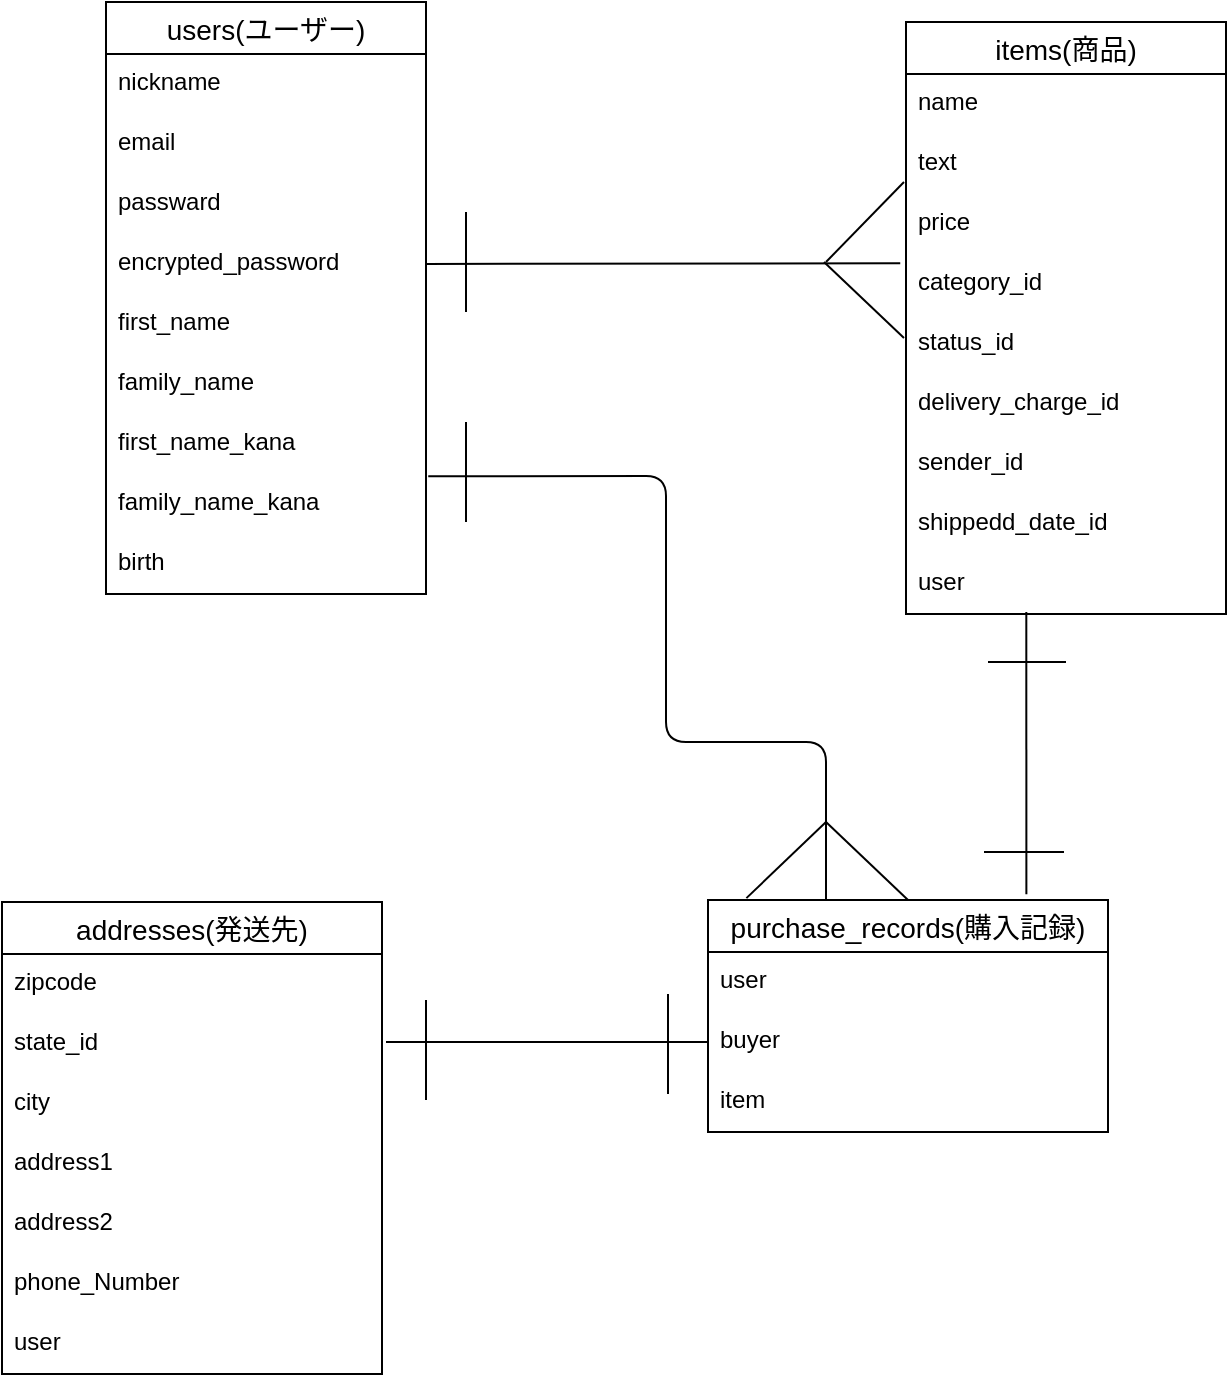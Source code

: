 <mxfile>
    <diagram id="jJw5eZOsFcQYnKg0Algt" name="ページ1">
        <mxGraphModel dx="1001" dy="743" grid="1" gridSize="10" guides="1" tooltips="1" connect="1" arrows="1" fold="1" page="1" pageScale="1" pageWidth="827" pageHeight="1169" math="0" shadow="0">
            <root>
                <mxCell id="0"/>
                <mxCell id="1" parent="0"/>
                <mxCell id="274" value="users(ユーザー)" style="swimlane;fontStyle=0;childLayout=stackLayout;horizontal=1;startSize=26;horizontalStack=0;resizeParent=1;resizeParentMax=0;resizeLast=0;collapsible=1;marginBottom=0;align=center;fontSize=14;strokeColor=default;html=0;" vertex="1" parent="1">
                    <mxGeometry x="160" y="230" width="160" height="296" as="geometry"/>
                </mxCell>
                <mxCell id="275" value="nickname" style="text;strokeColor=none;fillColor=none;spacingLeft=4;spacingRight=4;overflow=hidden;rotatable=0;points=[[0,0.5],[1,0.5]];portConstraint=eastwest;fontSize=12;html=0;" vertex="1" parent="274">
                    <mxGeometry y="26" width="160" height="30" as="geometry"/>
                </mxCell>
                <mxCell id="276" value="email" style="text;strokeColor=none;fillColor=none;spacingLeft=4;spacingRight=4;overflow=hidden;rotatable=0;points=[[0,0.5],[1,0.5]];portConstraint=eastwest;fontSize=12;html=0;" vertex="1" parent="274">
                    <mxGeometry y="56" width="160" height="30" as="geometry"/>
                </mxCell>
                <mxCell id="299" value="passward" style="text;strokeColor=none;fillColor=none;spacingLeft=4;spacingRight=4;overflow=hidden;rotatable=0;points=[[0,0.5],[1,0.5]];portConstraint=eastwest;fontSize=12;html=0;" vertex="1" parent="274">
                    <mxGeometry y="86" width="160" height="30" as="geometry"/>
                </mxCell>
                <mxCell id="347" value="encrypted_password" style="text;strokeColor=none;fillColor=none;spacingLeft=4;spacingRight=4;overflow=hidden;rotatable=0;points=[[0,0.5],[1,0.5]];portConstraint=eastwest;fontSize=12;html=0;" vertex="1" parent="274">
                    <mxGeometry y="116" width="160" height="30" as="geometry"/>
                </mxCell>
                <mxCell id="297" value="first_name" style="text;strokeColor=none;fillColor=none;spacingLeft=4;spacingRight=4;overflow=hidden;rotatable=0;points=[[0,0.5],[1,0.5]];portConstraint=eastwest;fontSize=12;html=0;" vertex="1" parent="274">
                    <mxGeometry y="146" width="160" height="30" as="geometry"/>
                </mxCell>
                <mxCell id="296" value="family_name" style="text;strokeColor=none;fillColor=none;spacingLeft=4;spacingRight=4;overflow=hidden;rotatable=0;points=[[0,0.5],[1,0.5]];portConstraint=eastwest;fontSize=12;html=0;" vertex="1" parent="274">
                    <mxGeometry y="176" width="160" height="30" as="geometry"/>
                </mxCell>
                <mxCell id="295" value="first_name_kana" style="text;strokeColor=none;fillColor=none;spacingLeft=4;spacingRight=4;overflow=hidden;rotatable=0;points=[[0,0.5],[1,0.5]];portConstraint=eastwest;fontSize=12;html=0;" vertex="1" parent="274">
                    <mxGeometry y="206" width="160" height="30" as="geometry"/>
                </mxCell>
                <mxCell id="300" value="family_name_kana" style="text;strokeColor=none;fillColor=none;spacingLeft=4;spacingRight=4;overflow=hidden;rotatable=0;points=[[0,0.5],[1,0.5]];portConstraint=eastwest;fontSize=12;html=0;" vertex="1" parent="274">
                    <mxGeometry y="236" width="160" height="30" as="geometry"/>
                </mxCell>
                <mxCell id="301" value="birth" style="text;strokeColor=none;fillColor=none;spacingLeft=4;spacingRight=4;overflow=hidden;rotatable=0;points=[[0,0.5],[1,0.5]];portConstraint=eastwest;fontSize=12;html=0;" vertex="1" parent="274">
                    <mxGeometry y="266" width="160" height="30" as="geometry"/>
                </mxCell>
                <mxCell id="278" value="items(商品)" style="swimlane;fontStyle=0;childLayout=stackLayout;horizontal=1;startSize=26;horizontalStack=0;resizeParent=1;resizeParentMax=0;resizeLast=0;collapsible=1;marginBottom=0;align=center;fontSize=14;strokeColor=default;html=0;" vertex="1" parent="1">
                    <mxGeometry x="560" y="240" width="160" height="296" as="geometry"/>
                </mxCell>
                <mxCell id="279" value="name" style="text;strokeColor=none;fillColor=none;spacingLeft=4;spacingRight=4;overflow=hidden;rotatable=0;points=[[0,0.5],[1,0.5]];portConstraint=eastwest;fontSize=12;html=0;" vertex="1" parent="278">
                    <mxGeometry y="26" width="160" height="30" as="geometry"/>
                </mxCell>
                <mxCell id="280" value="text" style="text;strokeColor=none;fillColor=none;spacingLeft=4;spacingRight=4;overflow=hidden;rotatable=0;points=[[0,0.5],[1,0.5]];portConstraint=eastwest;fontSize=12;html=0;" vertex="1" parent="278">
                    <mxGeometry y="56" width="160" height="30" as="geometry"/>
                </mxCell>
                <mxCell id="346" value="price" style="text;strokeColor=none;fillColor=none;spacingLeft=4;spacingRight=4;overflow=hidden;rotatable=0;points=[[0,0.5],[1,0.5]];portConstraint=eastwest;fontSize=12;html=0;" vertex="1" parent="278">
                    <mxGeometry y="86" width="160" height="30" as="geometry"/>
                </mxCell>
                <mxCell id="306" value="category_id   " style="text;strokeColor=none;fillColor=none;spacingLeft=4;spacingRight=4;overflow=hidden;rotatable=0;points=[[0,0.5],[1,0.5]];portConstraint=eastwest;fontSize=12;html=0;" vertex="1" parent="278">
                    <mxGeometry y="116" width="160" height="30" as="geometry"/>
                </mxCell>
                <mxCell id="305" value="status_id " style="text;strokeColor=none;fillColor=none;spacingLeft=4;spacingRight=4;overflow=hidden;rotatable=0;points=[[0,0.5],[1,0.5]];portConstraint=eastwest;fontSize=12;html=0;" vertex="1" parent="278">
                    <mxGeometry y="146" width="160" height="30" as="geometry"/>
                </mxCell>
                <mxCell id="304" value="delivery_charge_id" style="text;strokeColor=none;fillColor=none;spacingLeft=4;spacingRight=4;overflow=hidden;rotatable=0;points=[[0,0.5],[1,0.5]];portConstraint=eastwest;fontSize=12;html=0;" vertex="1" parent="278">
                    <mxGeometry y="176" width="160" height="30" as="geometry"/>
                </mxCell>
                <mxCell id="303" value="sender_id" style="text;strokeColor=none;fillColor=none;spacingLeft=4;spacingRight=4;overflow=hidden;rotatable=0;points=[[0,0.5],[1,0.5]];portConstraint=eastwest;fontSize=12;html=0;" vertex="1" parent="278">
                    <mxGeometry y="206" width="160" height="30" as="geometry"/>
                </mxCell>
                <mxCell id="302" value="shippedd_date_id" style="text;strokeColor=none;fillColor=none;spacingLeft=4;spacingRight=4;overflow=hidden;rotatable=0;points=[[0,0.5],[1,0.5]];portConstraint=eastwest;fontSize=12;html=0;" vertex="1" parent="278">
                    <mxGeometry y="236" width="160" height="30" as="geometry"/>
                </mxCell>
                <mxCell id="307" value="user" style="text;strokeColor=none;fillColor=none;spacingLeft=4;spacingRight=4;overflow=hidden;rotatable=0;points=[[0,0.5],[1,0.5]];portConstraint=eastwest;fontSize=12;html=0;" vertex="1" parent="278">
                    <mxGeometry y="266" width="160" height="30" as="geometry"/>
                </mxCell>
                <mxCell id="282" value="purchase_records(購入記録)" style="swimlane;fontStyle=0;childLayout=stackLayout;horizontal=1;startSize=26;horizontalStack=0;resizeParent=1;resizeParentMax=0;resizeLast=0;collapsible=1;marginBottom=0;align=center;fontSize=14;strokeColor=default;html=0;" vertex="1" parent="1">
                    <mxGeometry x="461" y="679" width="200" height="116" as="geometry"/>
                </mxCell>
                <mxCell id="283" value="user" style="text;strokeColor=none;fillColor=none;spacingLeft=4;spacingRight=4;overflow=hidden;rotatable=0;points=[[0,0.5],[1,0.5]];portConstraint=eastwest;fontSize=12;html=0;" vertex="1" parent="282">
                    <mxGeometry y="26" width="200" height="30" as="geometry"/>
                </mxCell>
                <mxCell id="284" value="buyer" style="text;strokeColor=none;fillColor=none;spacingLeft=4;spacingRight=4;overflow=hidden;rotatable=0;points=[[0,0.5],[1,0.5]];portConstraint=eastwest;fontSize=12;html=0;" vertex="1" parent="282">
                    <mxGeometry y="56" width="200" height="30" as="geometry"/>
                </mxCell>
                <mxCell id="311" value="item" style="text;strokeColor=none;fillColor=none;spacingLeft=4;spacingRight=4;overflow=hidden;rotatable=0;points=[[0,0.5],[1,0.5]];portConstraint=eastwest;fontSize=12;html=0;" vertex="1" parent="282">
                    <mxGeometry y="86" width="200" height="30" as="geometry"/>
                </mxCell>
                <mxCell id="290" value="addresses(発送先)" style="swimlane;fontStyle=0;childLayout=stackLayout;horizontal=1;startSize=26;horizontalStack=0;resizeParent=1;resizeParentMax=0;resizeLast=0;collapsible=1;marginBottom=0;align=center;fontSize=14;strokeColor=default;html=0;" vertex="1" parent="1">
                    <mxGeometry x="108" y="680" width="190" height="236" as="geometry"/>
                </mxCell>
                <mxCell id="291" value="zipcode" style="text;strokeColor=none;fillColor=none;spacingLeft=4;spacingRight=4;overflow=hidden;rotatable=0;points=[[0,0.5],[1,0.5]];portConstraint=eastwest;fontSize=12;html=0;" vertex="1" parent="290">
                    <mxGeometry y="26" width="190" height="30" as="geometry"/>
                </mxCell>
                <mxCell id="292" value="state_id" style="text;strokeColor=none;fillColor=none;spacingLeft=4;spacingRight=4;overflow=hidden;rotatable=0;points=[[0,0.5],[1,0.5]];portConstraint=eastwest;fontSize=12;html=0;" vertex="1" parent="290">
                    <mxGeometry y="56" width="190" height="30" as="geometry"/>
                </mxCell>
                <mxCell id="293" value="city" style="text;strokeColor=none;fillColor=none;spacingLeft=4;spacingRight=4;overflow=hidden;rotatable=0;points=[[0,0.5],[1,0.5]];portConstraint=eastwest;fontSize=12;html=0;" vertex="1" parent="290">
                    <mxGeometry y="86" width="190" height="30" as="geometry"/>
                </mxCell>
                <mxCell id="315" value="address1" style="text;strokeColor=none;fillColor=none;spacingLeft=4;spacingRight=4;overflow=hidden;rotatable=0;points=[[0,0.5],[1,0.5]];portConstraint=eastwest;fontSize=12;html=0;" vertex="1" parent="290">
                    <mxGeometry y="116" width="190" height="30" as="geometry"/>
                </mxCell>
                <mxCell id="312" value="address2" style="text;strokeColor=none;fillColor=none;spacingLeft=4;spacingRight=4;overflow=hidden;rotatable=0;points=[[0,0.5],[1,0.5]];portConstraint=eastwest;fontSize=12;html=0;" vertex="1" parent="290">
                    <mxGeometry y="146" width="190" height="30" as="geometry"/>
                </mxCell>
                <mxCell id="313" value="phone_Number" style="text;strokeColor=none;fillColor=none;spacingLeft=4;spacingRight=4;overflow=hidden;rotatable=0;points=[[0,0.5],[1,0.5]];portConstraint=eastwest;fontSize=12;html=0;" vertex="1" parent="290">
                    <mxGeometry y="176" width="190" height="30" as="geometry"/>
                </mxCell>
                <mxCell id="342" value="user" style="text;strokeColor=none;fillColor=none;spacingLeft=4;spacingRight=4;overflow=hidden;rotatable=0;points=[[0,0.5],[1,0.5]];portConstraint=eastwest;fontSize=12;html=0;" vertex="1" parent="290">
                    <mxGeometry y="206" width="190" height="30" as="geometry"/>
                </mxCell>
                <mxCell id="322" value="" style="endArrow=none;html=1;" edge="1" parent="1">
                    <mxGeometry width="50" height="50" relative="1" as="geometry">
                        <mxPoint x="340" y="385" as="sourcePoint"/>
                        <mxPoint x="340" y="335" as="targetPoint"/>
                        <Array as="points"/>
                    </mxGeometry>
                </mxCell>
                <mxCell id="324" value="" style="endArrow=none;html=1;" edge="1" parent="1">
                    <mxGeometry width="50" height="50" relative="1" as="geometry">
                        <mxPoint x="520" y="360" as="sourcePoint"/>
                        <mxPoint x="559" y="320" as="targetPoint"/>
                    </mxGeometry>
                </mxCell>
                <mxCell id="327" value="" style="endArrow=none;html=1;exitX=0;exitY=0.5;exitDx=0;exitDy=0;" edge="1" parent="1">
                    <mxGeometry width="50" height="50" relative="1" as="geometry">
                        <mxPoint x="559" y="398" as="sourcePoint"/>
                        <mxPoint x="519" y="360" as="targetPoint"/>
                    </mxGeometry>
                </mxCell>
                <mxCell id="328" value="" style="endArrow=none;html=1;exitX=1;exitY=0.5;exitDx=0;exitDy=0;entryX=-0.018;entryY=0.153;entryDx=0;entryDy=0;entryPerimeter=0;" edge="1" parent="1" source="347" target="306">
                    <mxGeometry width="50" height="50" relative="1" as="geometry">
                        <mxPoint x="410" y="510" as="sourcePoint"/>
                        <mxPoint x="460" y="460" as="targetPoint"/>
                    </mxGeometry>
                </mxCell>
                <mxCell id="333" value="" style="endArrow=none;html=1;exitX=1.007;exitY=0.039;exitDx=0;exitDy=0;exitPerimeter=0;entryX=0.295;entryY=0;entryDx=0;entryDy=0;entryPerimeter=0;" edge="1" parent="1" source="300" target="282">
                    <mxGeometry width="50" height="50" relative="1" as="geometry">
                        <mxPoint x="410" y="560" as="sourcePoint"/>
                        <mxPoint x="560" y="670" as="targetPoint"/>
                        <Array as="points">
                            <mxPoint x="440" y="467"/>
                            <mxPoint x="440" y="600"/>
                            <mxPoint x="520" y="600"/>
                        </Array>
                    </mxGeometry>
                </mxCell>
                <mxCell id="335" value="" style="endArrow=none;html=1;exitX=0.096;exitY=-0.008;exitDx=0;exitDy=0;exitPerimeter=0;" edge="1" parent="1" source="282">
                    <mxGeometry width="50" height="50" relative="1" as="geometry">
                        <mxPoint x="410" y="560" as="sourcePoint"/>
                        <mxPoint x="520" y="640" as="targetPoint"/>
                    </mxGeometry>
                </mxCell>
                <mxCell id="336" value="" style="endArrow=none;html=1;entryX=0.5;entryY=0;entryDx=0;entryDy=0;" edge="1" parent="1" target="282">
                    <mxGeometry width="50" height="50" relative="1" as="geometry">
                        <mxPoint x="520" y="640" as="sourcePoint"/>
                        <mxPoint x="570" y="590" as="targetPoint"/>
                    </mxGeometry>
                </mxCell>
                <mxCell id="337" value="" style="endArrow=none;html=1;" edge="1" parent="1">
                    <mxGeometry width="50" height="50" relative="1" as="geometry">
                        <mxPoint x="340" y="490" as="sourcePoint"/>
                        <mxPoint x="340" y="440" as="targetPoint"/>
                    </mxGeometry>
                </mxCell>
                <mxCell id="338" value="" style="endArrow=none;html=1;exitX=0.796;exitY=-0.016;exitDx=0;exitDy=0;exitPerimeter=0;entryX=0.376;entryY=0.967;entryDx=0;entryDy=0;entryPerimeter=0;" edge="1" parent="1" target="307">
                    <mxGeometry width="50" height="50" relative="1" as="geometry">
                        <mxPoint x="620.2" y="676.144" as="sourcePoint"/>
                        <mxPoint x="620" y="510" as="targetPoint"/>
                    </mxGeometry>
                </mxCell>
                <mxCell id="340" value="" style="endArrow=none;html=1;" edge="1" parent="1">
                    <mxGeometry width="50" height="50" relative="1" as="geometry">
                        <mxPoint x="601" y="560" as="sourcePoint"/>
                        <mxPoint x="640" y="560" as="targetPoint"/>
                        <Array as="points"/>
                    </mxGeometry>
                </mxCell>
                <mxCell id="341" value="" style="endArrow=none;html=1;" edge="1" parent="1">
                    <mxGeometry width="50" height="50" relative="1" as="geometry">
                        <mxPoint x="599" y="655" as="sourcePoint"/>
                        <mxPoint x="639" y="655" as="targetPoint"/>
                        <Array as="points"/>
                    </mxGeometry>
                </mxCell>
                <mxCell id="343" value="" style="endArrow=none;html=1;entryX=0;entryY=0.5;entryDx=0;entryDy=0;" edge="1" parent="1" target="284">
                    <mxGeometry width="50" height="50" relative="1" as="geometry">
                        <mxPoint x="300" y="750" as="sourcePoint"/>
                        <mxPoint x="460" y="680" as="targetPoint"/>
                    </mxGeometry>
                </mxCell>
                <mxCell id="344" value="" style="endArrow=none;html=1;" edge="1" parent="1">
                    <mxGeometry width="50" height="50" relative="1" as="geometry">
                        <mxPoint x="320" y="779" as="sourcePoint"/>
                        <mxPoint x="320" y="729.0" as="targetPoint"/>
                    </mxGeometry>
                </mxCell>
                <mxCell id="345" value="" style="endArrow=none;html=1;" edge="1" parent="1">
                    <mxGeometry width="50" height="50" relative="1" as="geometry">
                        <mxPoint x="441" y="776" as="sourcePoint"/>
                        <mxPoint x="441" y="726" as="targetPoint"/>
                    </mxGeometry>
                </mxCell>
            </root>
        </mxGraphModel>
    </diagram>
</mxfile>